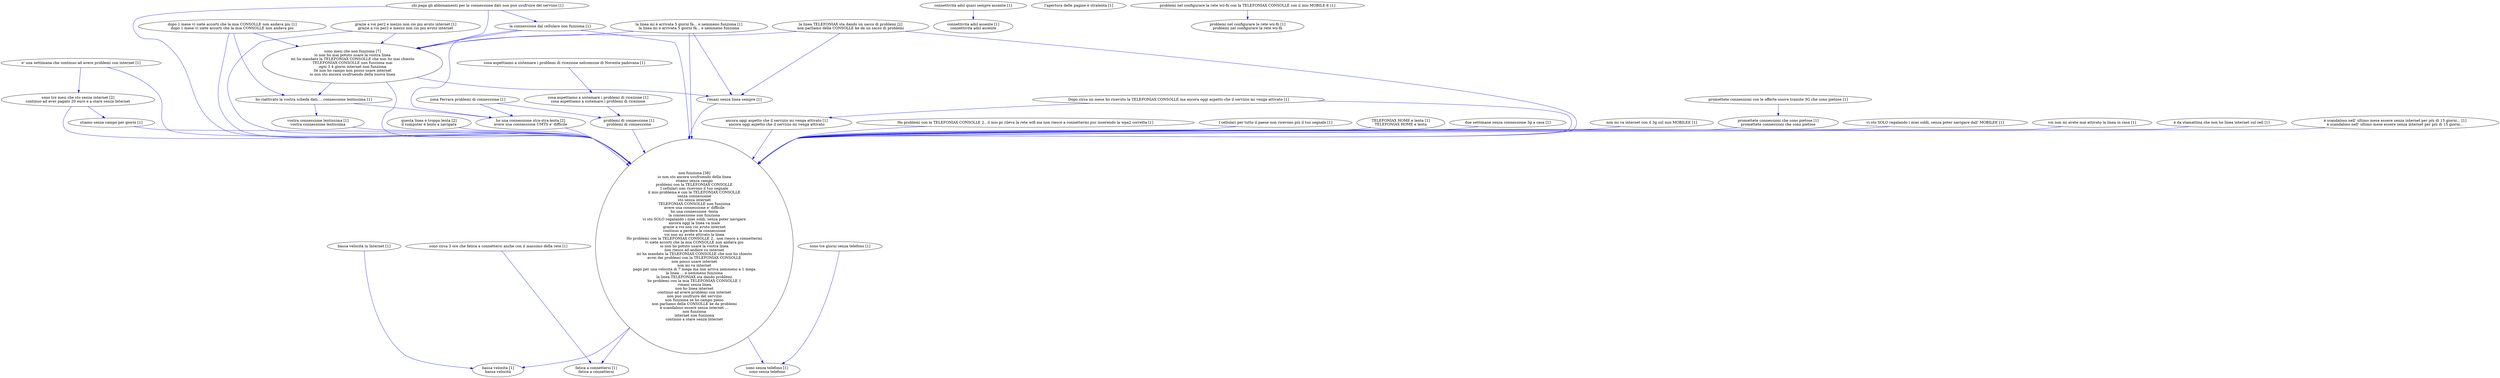 digraph collapsedGraph {
"la linea TELEFONIAX sta dando un sacco di problemi [2]\nnon parliamo della CONSOLLE ke da un sacco di problemi""sono tre mesi che sto senza internet [2]\ncontinuo ad aver pagato 20 euro e a stare senza Internet""questa linea è troppo lenta [2]\nil computer è lento a navigare""sono mesi che non funziona [7]\nio non ho mai potuto usare la vostra linea\nmi ha mandato la TELEFONIAX CONSOLLE che non ho mai chiesto\nTELEFONIAX CONSOLLE non funziona mai\nogni 3 4 giorni internet non funziona\nSe non ho campo non posso usare internet\nio non sto ancora usufruendo della nuova linea""ho una connessione stra-stra-lenta [2]\navere una connessione UMTS e' difficile""non funziona [38]\nio non sto ancora usufruendo della linea\nstiamo senza campo\nproblemi con la TELEFONIAX CONSOLLE\nI cellulari non ricevono il tuo segnale\nil mio problema è con la TELEFONIAX CONSOLLE\nsenza connessione\nsto senza internet\nTELEFONIAX CONSOLLE non funziona\navere una connessione e' difficile\nho una connessione -lenta\nla connessione non funziona\nvi sto SOLO regalando i miei soldi, senza poter navigare\nancora oggi la linea va male\ngrazie a voi non cio avuto internet\ncontinuo a perdere la connessione\nvoi non mi avete attivato la linea\nHo problemi con la TELEFONIAX CONSOLLE 2.. non riesco a connettermi\nvi siete accorti che la mia CONSOLLE non andava piu\nio non ho potuto usare la vostra linea\nnon riesco ad andare su internet\nmi ha mandato la TELEFONIAX CONSOLLE che non ho chiesto\navrei dei problemi con la TELEFONIAX CONSOLLE\nnon posso usare internet\nnon mi va internet\npago per una velocità di 7 mega ma non arriva nemmeno a 1 mega\nla linea ... e nemmeno funziona\nla linea TELEFONIAX sta dando problemi\nho problemi con la mia TELEFONIAX CONSOLLE 1\nrimani senza linea\nnon ho linea internet\ncontinuo ad avere problemi con internet\nnon può usufruire del servizio\nnon funziona se ho campo pieno\nnon parliamo della CONSOLLE ke da problemi\nè scandaloso essere senza internet ...\nnon funziona\ninternet non funziona\ncontinuo a stare senza Internet""ancora oggi aspetto che il servizio mi venga attivato [1]\nancora oggi aspetto che il servizio mi venga attivato""Dopo circa un mese ho ricevuto la TELEFONIAX CONSOLLE ma ancora oggi aspetto che il servizio mi venga attivato [1]""Ho problemi con la TELEFONIAX CONSOLLE 2.. il mio pc rileva la rete wifi ma non riesco a connettermi pur inserendo la wpa2 corretta [1]""I cellulari per tutto il paese non ricevono più il tuo segnale [1]""TELEFONIAX HOME e lenta [1]\nTELEFONIAX HOME e lenta""bassa velocità [1]\nbassa velocità""bassa velocità in Internet [1]""chi paga gli abbonamenti per la connessione dati non può usufruire del servizio [1]""connettività adsl assente [1]\nconnettività adsl assente""connettività adsl quasi sempre assente [1]""cosa aspettiamo a sistemare i problemi di ricezione [1]\ncosa aspettiamo a sistemare i problemi di ricezione""cosa aspettiamo a sistemare i problemi di ricezione nelcomune di Noventa padovana [1]""dopo 1 mese vi siete accorti che la mia CONSOLLE non andava piu [1]\ndopo 1 mese vi siete accorti che la mia CONSOLLE non andava piu""due settimane senza connessione 3g a casa [1]""e' una settimana che continuo ad avere problemi con internet [1]""grazie a voi per2 e mezzo non cio piu avuto internet [1]\ngrazie a voi per2 e mezzo non cio piu avuto internet""vostra connessione lentissima [1]\nvostra connessione lentissima""ho riattivato la vostra scheda dati.... connessione lentissima [1]""l'apertura delle pagine è stralenta [1]""la linea mi è arrivata 5 giorni fà... e nemmeno funziona [1]\nla linea mi è arrivata 5 giorni fà... e nemmeno funziona""la connessione dal cellulare non funziona [1]""non mi va internet con il 3g sul mio MOBILEE [1]""problemi nel configurare la rete wii-fii [1]\nproblemi nel configurare la rete wii-fii""problemi nel configurare la rete wii-fii con la TELEFONIAX CONSOLLE con il mio MOBILE-E [1]""promettete connessioni che sono pietose [1]\npromettete connessioni che sono pietose""promettete connessioni con le offerte nuove tramite 3G che sono pietose [1]""rimani senza linea sempre [1]""fatica a connettersi [1]\nfatica a connettersi""sono circa 3 ore che fatica a connettersi anche con il massimo della rete [1]""sono senza telefono [1]\nsono senza telefono""sono tre giorni senza telefono [1]""stiamo senza campo per giorni [1]""vi sto SOLO regalando i miei soldi, senza poter navigare dall' MOBILEE [1]""voi non mi avete mai attivato la linea in casa [1]""problemi di connessione [1]\nproblemi di connessione""zona Ferrara problemi di connessione [1]""è da stamattina che non ho linea internet sul cell [1]""è scandaloso nell' ultimo mese essere senza internet per più di 15 giorni... [1]\nè scandaloso nell' ultimo mese essere senza internet per più di 15 giorni...""Dopo circa un mese ho ricevuto la TELEFONIAX CONSOLLE ma ancora oggi aspetto che il servizio mi venga attivato [1]" -> "ancora oggi aspetto che il servizio mi venga attivato [1]\nancora oggi aspetto che il servizio mi venga attivato" [color=blue]
"Ho problemi con la TELEFONIAX CONSOLLE 2.. il mio pc rileva la rete wifi ma non riesco a connettermi pur inserendo la wpa2 corretta [1]" -> "non funziona [38]\nio non sto ancora usufruendo della linea\nstiamo senza campo\nproblemi con la TELEFONIAX CONSOLLE\nI cellulari non ricevono il tuo segnale\nil mio problema è con la TELEFONIAX CONSOLLE\nsenza connessione\nsto senza internet\nTELEFONIAX CONSOLLE non funziona\navere una connessione e' difficile\nho una connessione -lenta\nla connessione non funziona\nvi sto SOLO regalando i miei soldi, senza poter navigare\nancora oggi la linea va male\ngrazie a voi non cio avuto internet\ncontinuo a perdere la connessione\nvoi non mi avete attivato la linea\nHo problemi con la TELEFONIAX CONSOLLE 2.. non riesco a connettermi\nvi siete accorti che la mia CONSOLLE non andava piu\nio non ho potuto usare la vostra linea\nnon riesco ad andare su internet\nmi ha mandato la TELEFONIAX CONSOLLE che non ho chiesto\navrei dei problemi con la TELEFONIAX CONSOLLE\nnon posso usare internet\nnon mi va internet\npago per una velocità di 7 mega ma non arriva nemmeno a 1 mega\nla linea ... e nemmeno funziona\nla linea TELEFONIAX sta dando problemi\nho problemi con la mia TELEFONIAX CONSOLLE 1\nrimani senza linea\nnon ho linea internet\ncontinuo ad avere problemi con internet\nnon può usufruire del servizio\nnon funziona se ho campo pieno\nnon parliamo della CONSOLLE ke da problemi\nè scandaloso essere senza internet ...\nnon funziona\ninternet non funziona\ncontinuo a stare senza Internet" [color=blue]
"sono mesi che non funziona [7]\nio non ho mai potuto usare la vostra linea\nmi ha mandato la TELEFONIAX CONSOLLE che non ho mai chiesto\nTELEFONIAX CONSOLLE non funziona mai\nogni 3 4 giorni internet non funziona\nSe non ho campo non posso usare internet\nio non sto ancora usufruendo della nuova linea" -> "non funziona [38]\nio non sto ancora usufruendo della linea\nstiamo senza campo\nproblemi con la TELEFONIAX CONSOLLE\nI cellulari non ricevono il tuo segnale\nil mio problema è con la TELEFONIAX CONSOLLE\nsenza connessione\nsto senza internet\nTELEFONIAX CONSOLLE non funziona\navere una connessione e' difficile\nho una connessione -lenta\nla connessione non funziona\nvi sto SOLO regalando i miei soldi, senza poter navigare\nancora oggi la linea va male\ngrazie a voi non cio avuto internet\ncontinuo a perdere la connessione\nvoi non mi avete attivato la linea\nHo problemi con la TELEFONIAX CONSOLLE 2.. non riesco a connettermi\nvi siete accorti che la mia CONSOLLE non andava piu\nio non ho potuto usare la vostra linea\nnon riesco ad andare su internet\nmi ha mandato la TELEFONIAX CONSOLLE che non ho chiesto\navrei dei problemi con la TELEFONIAX CONSOLLE\nnon posso usare internet\nnon mi va internet\npago per una velocità di 7 mega ma non arriva nemmeno a 1 mega\nla linea ... e nemmeno funziona\nla linea TELEFONIAX sta dando problemi\nho problemi con la mia TELEFONIAX CONSOLLE 1\nrimani senza linea\nnon ho linea internet\ncontinuo ad avere problemi con internet\nnon può usufruire del servizio\nnon funziona se ho campo pieno\nnon parliamo della CONSOLLE ke da problemi\nè scandaloso essere senza internet ...\nnon funziona\ninternet non funziona\ncontinuo a stare senza Internet" [color=blue]
"I cellulari per tutto il paese non ricevono più il tuo segnale [1]" -> "non funziona [38]\nio non sto ancora usufruendo della linea\nstiamo senza campo\nproblemi con la TELEFONIAX CONSOLLE\nI cellulari non ricevono il tuo segnale\nil mio problema è con la TELEFONIAX CONSOLLE\nsenza connessione\nsto senza internet\nTELEFONIAX CONSOLLE non funziona\navere una connessione e' difficile\nho una connessione -lenta\nla connessione non funziona\nvi sto SOLO regalando i miei soldi, senza poter navigare\nancora oggi la linea va male\ngrazie a voi non cio avuto internet\ncontinuo a perdere la connessione\nvoi non mi avete attivato la linea\nHo problemi con la TELEFONIAX CONSOLLE 2.. non riesco a connettermi\nvi siete accorti che la mia CONSOLLE non andava piu\nio non ho potuto usare la vostra linea\nnon riesco ad andare su internet\nmi ha mandato la TELEFONIAX CONSOLLE che non ho chiesto\navrei dei problemi con la TELEFONIAX CONSOLLE\nnon posso usare internet\nnon mi va internet\npago per una velocità di 7 mega ma non arriva nemmeno a 1 mega\nla linea ... e nemmeno funziona\nla linea TELEFONIAX sta dando problemi\nho problemi con la mia TELEFONIAX CONSOLLE 1\nrimani senza linea\nnon ho linea internet\ncontinuo ad avere problemi con internet\nnon può usufruire del servizio\nnon funziona se ho campo pieno\nnon parliamo della CONSOLLE ke da problemi\nè scandaloso essere senza internet ...\nnon funziona\ninternet non funziona\ncontinuo a stare senza Internet" [color=blue]
"TELEFONIAX HOME e lenta [1]\nTELEFONIAX HOME e lenta" -> "non funziona [38]\nio non sto ancora usufruendo della linea\nstiamo senza campo\nproblemi con la TELEFONIAX CONSOLLE\nI cellulari non ricevono il tuo segnale\nil mio problema è con la TELEFONIAX CONSOLLE\nsenza connessione\nsto senza internet\nTELEFONIAX CONSOLLE non funziona\navere una connessione e' difficile\nho una connessione -lenta\nla connessione non funziona\nvi sto SOLO regalando i miei soldi, senza poter navigare\nancora oggi la linea va male\ngrazie a voi non cio avuto internet\ncontinuo a perdere la connessione\nvoi non mi avete attivato la linea\nHo problemi con la TELEFONIAX CONSOLLE 2.. non riesco a connettermi\nvi siete accorti che la mia CONSOLLE non andava piu\nio non ho potuto usare la vostra linea\nnon riesco ad andare su internet\nmi ha mandato la TELEFONIAX CONSOLLE che non ho chiesto\navrei dei problemi con la TELEFONIAX CONSOLLE\nnon posso usare internet\nnon mi va internet\npago per una velocità di 7 mega ma non arriva nemmeno a 1 mega\nla linea ... e nemmeno funziona\nla linea TELEFONIAX sta dando problemi\nho problemi con la mia TELEFONIAX CONSOLLE 1\nrimani senza linea\nnon ho linea internet\ncontinuo ad avere problemi con internet\nnon può usufruire del servizio\nnon funziona se ho campo pieno\nnon parliamo della CONSOLLE ke da problemi\nè scandaloso essere senza internet ...\nnon funziona\ninternet non funziona\ncontinuo a stare senza Internet" [color=blue]
"Dopo circa un mese ho ricevuto la TELEFONIAX CONSOLLE ma ancora oggi aspetto che il servizio mi venga attivato [1]" -> "non funziona [38]\nio non sto ancora usufruendo della linea\nstiamo senza campo\nproblemi con la TELEFONIAX CONSOLLE\nI cellulari non ricevono il tuo segnale\nil mio problema è con la TELEFONIAX CONSOLLE\nsenza connessione\nsto senza internet\nTELEFONIAX CONSOLLE non funziona\navere una connessione e' difficile\nho una connessione -lenta\nla connessione non funziona\nvi sto SOLO regalando i miei soldi, senza poter navigare\nancora oggi la linea va male\ngrazie a voi non cio avuto internet\ncontinuo a perdere la connessione\nvoi non mi avete attivato la linea\nHo problemi con la TELEFONIAX CONSOLLE 2.. non riesco a connettermi\nvi siete accorti che la mia CONSOLLE non andava piu\nio non ho potuto usare la vostra linea\nnon riesco ad andare su internet\nmi ha mandato la TELEFONIAX CONSOLLE che non ho chiesto\navrei dei problemi con la TELEFONIAX CONSOLLE\nnon posso usare internet\nnon mi va internet\npago per una velocità di 7 mega ma non arriva nemmeno a 1 mega\nla linea ... e nemmeno funziona\nla linea TELEFONIAX sta dando problemi\nho problemi con la mia TELEFONIAX CONSOLLE 1\nrimani senza linea\nnon ho linea internet\ncontinuo ad avere problemi con internet\nnon può usufruire del servizio\nnon funziona se ho campo pieno\nnon parliamo della CONSOLLE ke da problemi\nè scandaloso essere senza internet ...\nnon funziona\ninternet non funziona\ncontinuo a stare senza Internet" [color=blue]
"ho una connessione stra-stra-lenta [2]\navere una connessione UMTS e' difficile" -> "non funziona [38]\nio non sto ancora usufruendo della linea\nstiamo senza campo\nproblemi con la TELEFONIAX CONSOLLE\nI cellulari non ricevono il tuo segnale\nil mio problema è con la TELEFONIAX CONSOLLE\nsenza connessione\nsto senza internet\nTELEFONIAX CONSOLLE non funziona\navere una connessione e' difficile\nho una connessione -lenta\nla connessione non funziona\nvi sto SOLO regalando i miei soldi, senza poter navigare\nancora oggi la linea va male\ngrazie a voi non cio avuto internet\ncontinuo a perdere la connessione\nvoi non mi avete attivato la linea\nHo problemi con la TELEFONIAX CONSOLLE 2.. non riesco a connettermi\nvi siete accorti che la mia CONSOLLE non andava piu\nio non ho potuto usare la vostra linea\nnon riesco ad andare su internet\nmi ha mandato la TELEFONIAX CONSOLLE che non ho chiesto\navrei dei problemi con la TELEFONIAX CONSOLLE\nnon posso usare internet\nnon mi va internet\npago per una velocità di 7 mega ma non arriva nemmeno a 1 mega\nla linea ... e nemmeno funziona\nla linea TELEFONIAX sta dando problemi\nho problemi con la mia TELEFONIAX CONSOLLE 1\nrimani senza linea\nnon ho linea internet\ncontinuo ad avere problemi con internet\nnon può usufruire del servizio\nnon funziona se ho campo pieno\nnon parliamo della CONSOLLE ke da problemi\nè scandaloso essere senza internet ...\nnon funziona\ninternet non funziona\ncontinuo a stare senza Internet" [color=blue]
"bassa velocità in Internet [1]" -> "bassa velocità [1]\nbassa velocità" [color=blue]
"chi paga gli abbonamenti per la connessione dati non può usufruire del servizio [1]" -> "non funziona [38]\nio non sto ancora usufruendo della linea\nstiamo senza campo\nproblemi con la TELEFONIAX CONSOLLE\nI cellulari non ricevono il tuo segnale\nil mio problema è con la TELEFONIAX CONSOLLE\nsenza connessione\nsto senza internet\nTELEFONIAX CONSOLLE non funziona\navere una connessione e' difficile\nho una connessione -lenta\nla connessione non funziona\nvi sto SOLO regalando i miei soldi, senza poter navigare\nancora oggi la linea va male\ngrazie a voi non cio avuto internet\ncontinuo a perdere la connessione\nvoi non mi avete attivato la linea\nHo problemi con la TELEFONIAX CONSOLLE 2.. non riesco a connettermi\nvi siete accorti che la mia CONSOLLE non andava piu\nio non ho potuto usare la vostra linea\nnon riesco ad andare su internet\nmi ha mandato la TELEFONIAX CONSOLLE che non ho chiesto\navrei dei problemi con la TELEFONIAX CONSOLLE\nnon posso usare internet\nnon mi va internet\npago per una velocità di 7 mega ma non arriva nemmeno a 1 mega\nla linea ... e nemmeno funziona\nla linea TELEFONIAX sta dando problemi\nho problemi con la mia TELEFONIAX CONSOLLE 1\nrimani senza linea\nnon ho linea internet\ncontinuo ad avere problemi con internet\nnon può usufruire del servizio\nnon funziona se ho campo pieno\nnon parliamo della CONSOLLE ke da problemi\nè scandaloso essere senza internet ...\nnon funziona\ninternet non funziona\ncontinuo a stare senza Internet" [color=blue]
"connettività adsl quasi sempre assente [1]" -> "connettività adsl assente [1]\nconnettività adsl assente" [color=blue]
"sono tre mesi che sto senza internet [2]\ncontinuo ad aver pagato 20 euro e a stare senza Internet" -> "non funziona [38]\nio non sto ancora usufruendo della linea\nstiamo senza campo\nproblemi con la TELEFONIAX CONSOLLE\nI cellulari non ricevono il tuo segnale\nil mio problema è con la TELEFONIAX CONSOLLE\nsenza connessione\nsto senza internet\nTELEFONIAX CONSOLLE non funziona\navere una connessione e' difficile\nho una connessione -lenta\nla connessione non funziona\nvi sto SOLO regalando i miei soldi, senza poter navigare\nancora oggi la linea va male\ngrazie a voi non cio avuto internet\ncontinuo a perdere la connessione\nvoi non mi avete attivato la linea\nHo problemi con la TELEFONIAX CONSOLLE 2.. non riesco a connettermi\nvi siete accorti che la mia CONSOLLE non andava piu\nio non ho potuto usare la vostra linea\nnon riesco ad andare su internet\nmi ha mandato la TELEFONIAX CONSOLLE che non ho chiesto\navrei dei problemi con la TELEFONIAX CONSOLLE\nnon posso usare internet\nnon mi va internet\npago per una velocità di 7 mega ma non arriva nemmeno a 1 mega\nla linea ... e nemmeno funziona\nla linea TELEFONIAX sta dando problemi\nho problemi con la mia TELEFONIAX CONSOLLE 1\nrimani senza linea\nnon ho linea internet\ncontinuo ad avere problemi con internet\nnon può usufruire del servizio\nnon funziona se ho campo pieno\nnon parliamo della CONSOLLE ke da problemi\nè scandaloso essere senza internet ...\nnon funziona\ninternet non funziona\ncontinuo a stare senza Internet" [color=blue]
"cosa aspettiamo a sistemare i problemi di ricezione nelcomune di Noventa padovana [1]" -> "cosa aspettiamo a sistemare i problemi di ricezione [1]\ncosa aspettiamo a sistemare i problemi di ricezione" [color=blue]
"dopo 1 mese vi siete accorti che la mia CONSOLLE non andava piu [1]\ndopo 1 mese vi siete accorti che la mia CONSOLLE non andava piu" -> "non funziona [38]\nio non sto ancora usufruendo della linea\nstiamo senza campo\nproblemi con la TELEFONIAX CONSOLLE\nI cellulari non ricevono il tuo segnale\nil mio problema è con la TELEFONIAX CONSOLLE\nsenza connessione\nsto senza internet\nTELEFONIAX CONSOLLE non funziona\navere una connessione e' difficile\nho una connessione -lenta\nla connessione non funziona\nvi sto SOLO regalando i miei soldi, senza poter navigare\nancora oggi la linea va male\ngrazie a voi non cio avuto internet\ncontinuo a perdere la connessione\nvoi non mi avete attivato la linea\nHo problemi con la TELEFONIAX CONSOLLE 2.. non riesco a connettermi\nvi siete accorti che la mia CONSOLLE non andava piu\nio non ho potuto usare la vostra linea\nnon riesco ad andare su internet\nmi ha mandato la TELEFONIAX CONSOLLE che non ho chiesto\navrei dei problemi con la TELEFONIAX CONSOLLE\nnon posso usare internet\nnon mi va internet\npago per una velocità di 7 mega ma non arriva nemmeno a 1 mega\nla linea ... e nemmeno funziona\nla linea TELEFONIAX sta dando problemi\nho problemi con la mia TELEFONIAX CONSOLLE 1\nrimani senza linea\nnon ho linea internet\ncontinuo ad avere problemi con internet\nnon può usufruire del servizio\nnon funziona se ho campo pieno\nnon parliamo della CONSOLLE ke da problemi\nè scandaloso essere senza internet ...\nnon funziona\ninternet non funziona\ncontinuo a stare senza Internet" [color=blue]
"dopo 1 mese vi siete accorti che la mia CONSOLLE non andava piu [1]\ndopo 1 mese vi siete accorti che la mia CONSOLLE non andava piu" -> "sono mesi che non funziona [7]\nio non ho mai potuto usare la vostra linea\nmi ha mandato la TELEFONIAX CONSOLLE che non ho mai chiesto\nTELEFONIAX CONSOLLE non funziona mai\nogni 3 4 giorni internet non funziona\nSe non ho campo non posso usare internet\nio non sto ancora usufruendo della nuova linea" [color=blue]
"due settimane senza connessione 3g a casa [1]" -> "non funziona [38]\nio non sto ancora usufruendo della linea\nstiamo senza campo\nproblemi con la TELEFONIAX CONSOLLE\nI cellulari non ricevono il tuo segnale\nil mio problema è con la TELEFONIAX CONSOLLE\nsenza connessione\nsto senza internet\nTELEFONIAX CONSOLLE non funziona\navere una connessione e' difficile\nho una connessione -lenta\nla connessione non funziona\nvi sto SOLO regalando i miei soldi, senza poter navigare\nancora oggi la linea va male\ngrazie a voi non cio avuto internet\ncontinuo a perdere la connessione\nvoi non mi avete attivato la linea\nHo problemi con la TELEFONIAX CONSOLLE 2.. non riesco a connettermi\nvi siete accorti che la mia CONSOLLE non andava piu\nio non ho potuto usare la vostra linea\nnon riesco ad andare su internet\nmi ha mandato la TELEFONIAX CONSOLLE che non ho chiesto\navrei dei problemi con la TELEFONIAX CONSOLLE\nnon posso usare internet\nnon mi va internet\npago per una velocità di 7 mega ma non arriva nemmeno a 1 mega\nla linea ... e nemmeno funziona\nla linea TELEFONIAX sta dando problemi\nho problemi con la mia TELEFONIAX CONSOLLE 1\nrimani senza linea\nnon ho linea internet\ncontinuo ad avere problemi con internet\nnon può usufruire del servizio\nnon funziona se ho campo pieno\nnon parliamo della CONSOLLE ke da problemi\nè scandaloso essere senza internet ...\nnon funziona\ninternet non funziona\ncontinuo a stare senza Internet" [color=blue]
"e' una settimana che continuo ad avere problemi con internet [1]" -> "non funziona [38]\nio non sto ancora usufruendo della linea\nstiamo senza campo\nproblemi con la TELEFONIAX CONSOLLE\nI cellulari non ricevono il tuo segnale\nil mio problema è con la TELEFONIAX CONSOLLE\nsenza connessione\nsto senza internet\nTELEFONIAX CONSOLLE non funziona\navere una connessione e' difficile\nho una connessione -lenta\nla connessione non funziona\nvi sto SOLO regalando i miei soldi, senza poter navigare\nancora oggi la linea va male\ngrazie a voi non cio avuto internet\ncontinuo a perdere la connessione\nvoi non mi avete attivato la linea\nHo problemi con la TELEFONIAX CONSOLLE 2.. non riesco a connettermi\nvi siete accorti che la mia CONSOLLE non andava piu\nio non ho potuto usare la vostra linea\nnon riesco ad andare su internet\nmi ha mandato la TELEFONIAX CONSOLLE che non ho chiesto\navrei dei problemi con la TELEFONIAX CONSOLLE\nnon posso usare internet\nnon mi va internet\npago per una velocità di 7 mega ma non arriva nemmeno a 1 mega\nla linea ... e nemmeno funziona\nla linea TELEFONIAX sta dando problemi\nho problemi con la mia TELEFONIAX CONSOLLE 1\nrimani senza linea\nnon ho linea internet\ncontinuo ad avere problemi con internet\nnon può usufruire del servizio\nnon funziona se ho campo pieno\nnon parliamo della CONSOLLE ke da problemi\nè scandaloso essere senza internet ...\nnon funziona\ninternet non funziona\ncontinuo a stare senza Internet" [color=blue]
"e' una settimana che continuo ad avere problemi con internet [1]" -> "sono tre mesi che sto senza internet [2]\ncontinuo ad aver pagato 20 euro e a stare senza Internet" [color=blue]
"grazie a voi per2 e mezzo non cio piu avuto internet [1]\ngrazie a voi per2 e mezzo non cio piu avuto internet" -> "non funziona [38]\nio non sto ancora usufruendo della linea\nstiamo senza campo\nproblemi con la TELEFONIAX CONSOLLE\nI cellulari non ricevono il tuo segnale\nil mio problema è con la TELEFONIAX CONSOLLE\nsenza connessione\nsto senza internet\nTELEFONIAX CONSOLLE non funziona\navere una connessione e' difficile\nho una connessione -lenta\nla connessione non funziona\nvi sto SOLO regalando i miei soldi, senza poter navigare\nancora oggi la linea va male\ngrazie a voi non cio avuto internet\ncontinuo a perdere la connessione\nvoi non mi avete attivato la linea\nHo problemi con la TELEFONIAX CONSOLLE 2.. non riesco a connettermi\nvi siete accorti che la mia CONSOLLE non andava piu\nio non ho potuto usare la vostra linea\nnon riesco ad andare su internet\nmi ha mandato la TELEFONIAX CONSOLLE che non ho chiesto\navrei dei problemi con la TELEFONIAX CONSOLLE\nnon posso usare internet\nnon mi va internet\npago per una velocità di 7 mega ma non arriva nemmeno a 1 mega\nla linea ... e nemmeno funziona\nla linea TELEFONIAX sta dando problemi\nho problemi con la mia TELEFONIAX CONSOLLE 1\nrimani senza linea\nnon ho linea internet\ncontinuo ad avere problemi con internet\nnon può usufruire del servizio\nnon funziona se ho campo pieno\nnon parliamo della CONSOLLE ke da problemi\nè scandaloso essere senza internet ...\nnon funziona\ninternet non funziona\ncontinuo a stare senza Internet" [color=blue]
"ho riattivato la vostra scheda dati.... connessione lentissima [1]" -> "vostra connessione lentissima [1]\nvostra connessione lentissima" [color=blue]
"vostra connessione lentissima [1]\nvostra connessione lentissima" -> "non funziona [38]\nio non sto ancora usufruendo della linea\nstiamo senza campo\nproblemi con la TELEFONIAX CONSOLLE\nI cellulari non ricevono il tuo segnale\nil mio problema è con la TELEFONIAX CONSOLLE\nsenza connessione\nsto senza internet\nTELEFONIAX CONSOLLE non funziona\navere una connessione e' difficile\nho una connessione -lenta\nla connessione non funziona\nvi sto SOLO regalando i miei soldi, senza poter navigare\nancora oggi la linea va male\ngrazie a voi non cio avuto internet\ncontinuo a perdere la connessione\nvoi non mi avete attivato la linea\nHo problemi con la TELEFONIAX CONSOLLE 2.. non riesco a connettermi\nvi siete accorti che la mia CONSOLLE non andava piu\nio non ho potuto usare la vostra linea\nnon riesco ad andare su internet\nmi ha mandato la TELEFONIAX CONSOLLE che non ho chiesto\navrei dei problemi con la TELEFONIAX CONSOLLE\nnon posso usare internet\nnon mi va internet\npago per una velocità di 7 mega ma non arriva nemmeno a 1 mega\nla linea ... e nemmeno funziona\nla linea TELEFONIAX sta dando problemi\nho problemi con la mia TELEFONIAX CONSOLLE 1\nrimani senza linea\nnon ho linea internet\ncontinuo ad avere problemi con internet\nnon può usufruire del servizio\nnon funziona se ho campo pieno\nnon parliamo della CONSOLLE ke da problemi\nè scandaloso essere senza internet ...\nnon funziona\ninternet non funziona\ncontinuo a stare senza Internet" [color=blue]
"ho riattivato la vostra scheda dati.... connessione lentissima [1]" -> "ho una connessione stra-stra-lenta [2]\navere una connessione UMTS e' difficile" [color=blue]
"sono mesi che non funziona [7]\nio non ho mai potuto usare la vostra linea\nmi ha mandato la TELEFONIAX CONSOLLE che non ho mai chiesto\nTELEFONIAX CONSOLLE non funziona mai\nogni 3 4 giorni internet non funziona\nSe non ho campo non posso usare internet\nio non sto ancora usufruendo della nuova linea" -> "ho riattivato la vostra scheda dati.... connessione lentissima [1]" [color=blue]
"dopo 1 mese vi siete accorti che la mia CONSOLLE non andava piu [1]\ndopo 1 mese vi siete accorti che la mia CONSOLLE non andava piu" -> "ho riattivato la vostra scheda dati.... connessione lentissima [1]" [color=blue]
"chi paga gli abbonamenti per la connessione dati non può usufruire del servizio [1]" -> "sono mesi che non funziona [7]\nio non ho mai potuto usare la vostra linea\nmi ha mandato la TELEFONIAX CONSOLLE che non ho mai chiesto\nTELEFONIAX CONSOLLE non funziona mai\nogni 3 4 giorni internet non funziona\nSe non ho campo non posso usare internet\nio non sto ancora usufruendo della nuova linea" [color=blue]
"la linea mi è arrivata 5 giorni fà... e nemmeno funziona [1]\nla linea mi è arrivata 5 giorni fà... e nemmeno funziona" -> "non funziona [38]\nio non sto ancora usufruendo della linea\nstiamo senza campo\nproblemi con la TELEFONIAX CONSOLLE\nI cellulari non ricevono il tuo segnale\nil mio problema è con la TELEFONIAX CONSOLLE\nsenza connessione\nsto senza internet\nTELEFONIAX CONSOLLE non funziona\navere una connessione e' difficile\nho una connessione -lenta\nla connessione non funziona\nvi sto SOLO regalando i miei soldi, senza poter navigare\nancora oggi la linea va male\ngrazie a voi non cio avuto internet\ncontinuo a perdere la connessione\nvoi non mi avete attivato la linea\nHo problemi con la TELEFONIAX CONSOLLE 2.. non riesco a connettermi\nvi siete accorti che la mia CONSOLLE non andava piu\nio non ho potuto usare la vostra linea\nnon riesco ad andare su internet\nmi ha mandato la TELEFONIAX CONSOLLE che non ho chiesto\navrei dei problemi con la TELEFONIAX CONSOLLE\nnon posso usare internet\nnon mi va internet\npago per una velocità di 7 mega ma non arriva nemmeno a 1 mega\nla linea ... e nemmeno funziona\nla linea TELEFONIAX sta dando problemi\nho problemi con la mia TELEFONIAX CONSOLLE 1\nrimani senza linea\nnon ho linea internet\ncontinuo ad avere problemi con internet\nnon può usufruire del servizio\nnon funziona se ho campo pieno\nnon parliamo della CONSOLLE ke da problemi\nè scandaloso essere senza internet ...\nnon funziona\ninternet non funziona\ncontinuo a stare senza Internet" [color=blue]
"la connessione dal cellulare non funziona [1]" -> "non funziona [38]\nio non sto ancora usufruendo della linea\nstiamo senza campo\nproblemi con la TELEFONIAX CONSOLLE\nI cellulari non ricevono il tuo segnale\nil mio problema è con la TELEFONIAX CONSOLLE\nsenza connessione\nsto senza internet\nTELEFONIAX CONSOLLE non funziona\navere una connessione e' difficile\nho una connessione -lenta\nla connessione non funziona\nvi sto SOLO regalando i miei soldi, senza poter navigare\nancora oggi la linea va male\ngrazie a voi non cio avuto internet\ncontinuo a perdere la connessione\nvoi non mi avete attivato la linea\nHo problemi con la TELEFONIAX CONSOLLE 2.. non riesco a connettermi\nvi siete accorti che la mia CONSOLLE non andava piu\nio non ho potuto usare la vostra linea\nnon riesco ad andare su internet\nmi ha mandato la TELEFONIAX CONSOLLE che non ho chiesto\navrei dei problemi con la TELEFONIAX CONSOLLE\nnon posso usare internet\nnon mi va internet\npago per una velocità di 7 mega ma non arriva nemmeno a 1 mega\nla linea ... e nemmeno funziona\nla linea TELEFONIAX sta dando problemi\nho problemi con la mia TELEFONIAX CONSOLLE 1\nrimani senza linea\nnon ho linea internet\ncontinuo ad avere problemi con internet\nnon può usufruire del servizio\nnon funziona se ho campo pieno\nnon parliamo della CONSOLLE ke da problemi\nè scandaloso essere senza internet ...\nnon funziona\ninternet non funziona\ncontinuo a stare senza Internet" [color=blue]
"la connessione dal cellulare non funziona [1]" -> "ho una connessione stra-stra-lenta [2]\navere una connessione UMTS e' difficile" [color=blue]
"la connessione dal cellulare non funziona [1]" -> "sono mesi che non funziona [7]\nio non ho mai potuto usare la vostra linea\nmi ha mandato la TELEFONIAX CONSOLLE che non ho mai chiesto\nTELEFONIAX CONSOLLE non funziona mai\nogni 3 4 giorni internet non funziona\nSe non ho campo non posso usare internet\nio non sto ancora usufruendo della nuova linea" [color=blue]
"chi paga gli abbonamenti per la connessione dati non può usufruire del servizio [1]" -> "la connessione dal cellulare non funziona [1]" [color=blue]
"la linea TELEFONIAX sta dando un sacco di problemi [2]\nnon parliamo della CONSOLLE ke da un sacco di problemi" -> "non funziona [38]\nio non sto ancora usufruendo della linea\nstiamo senza campo\nproblemi con la TELEFONIAX CONSOLLE\nI cellulari non ricevono il tuo segnale\nil mio problema è con la TELEFONIAX CONSOLLE\nsenza connessione\nsto senza internet\nTELEFONIAX CONSOLLE non funziona\navere una connessione e' difficile\nho una connessione -lenta\nla connessione non funziona\nvi sto SOLO regalando i miei soldi, senza poter navigare\nancora oggi la linea va male\ngrazie a voi non cio avuto internet\ncontinuo a perdere la connessione\nvoi non mi avete attivato la linea\nHo problemi con la TELEFONIAX CONSOLLE 2.. non riesco a connettermi\nvi siete accorti che la mia CONSOLLE non andava piu\nio non ho potuto usare la vostra linea\nnon riesco ad andare su internet\nmi ha mandato la TELEFONIAX CONSOLLE che non ho chiesto\navrei dei problemi con la TELEFONIAX CONSOLLE\nnon posso usare internet\nnon mi va internet\npago per una velocità di 7 mega ma non arriva nemmeno a 1 mega\nla linea ... e nemmeno funziona\nla linea TELEFONIAX sta dando problemi\nho problemi con la mia TELEFONIAX CONSOLLE 1\nrimani senza linea\nnon ho linea internet\ncontinuo ad avere problemi con internet\nnon può usufruire del servizio\nnon funziona se ho campo pieno\nnon parliamo della CONSOLLE ke da problemi\nè scandaloso essere senza internet ...\nnon funziona\ninternet non funziona\ncontinuo a stare senza Internet" [color=blue]
"non mi va internet con il 3g sul mio MOBILEE [1]" -> "non funziona [38]\nio non sto ancora usufruendo della linea\nstiamo senza campo\nproblemi con la TELEFONIAX CONSOLLE\nI cellulari non ricevono il tuo segnale\nil mio problema è con la TELEFONIAX CONSOLLE\nsenza connessione\nsto senza internet\nTELEFONIAX CONSOLLE non funziona\navere una connessione e' difficile\nho una connessione -lenta\nla connessione non funziona\nvi sto SOLO regalando i miei soldi, senza poter navigare\nancora oggi la linea va male\ngrazie a voi non cio avuto internet\ncontinuo a perdere la connessione\nvoi non mi avete attivato la linea\nHo problemi con la TELEFONIAX CONSOLLE 2.. non riesco a connettermi\nvi siete accorti che la mia CONSOLLE non andava piu\nio non ho potuto usare la vostra linea\nnon riesco ad andare su internet\nmi ha mandato la TELEFONIAX CONSOLLE che non ho chiesto\navrei dei problemi con la TELEFONIAX CONSOLLE\nnon posso usare internet\nnon mi va internet\npago per una velocità di 7 mega ma non arriva nemmeno a 1 mega\nla linea ... e nemmeno funziona\nla linea TELEFONIAX sta dando problemi\nho problemi con la mia TELEFONIAX CONSOLLE 1\nrimani senza linea\nnon ho linea internet\ncontinuo ad avere problemi con internet\nnon può usufruire del servizio\nnon funziona se ho campo pieno\nnon parliamo della CONSOLLE ke da problemi\nè scandaloso essere senza internet ...\nnon funziona\ninternet non funziona\ncontinuo a stare senza Internet" [color=blue]
"ancora oggi aspetto che il servizio mi venga attivato [1]\nancora oggi aspetto che il servizio mi venga attivato" -> "non funziona [38]\nio non sto ancora usufruendo della linea\nstiamo senza campo\nproblemi con la TELEFONIAX CONSOLLE\nI cellulari non ricevono il tuo segnale\nil mio problema è con la TELEFONIAX CONSOLLE\nsenza connessione\nsto senza internet\nTELEFONIAX CONSOLLE non funziona\navere una connessione e' difficile\nho una connessione -lenta\nla connessione non funziona\nvi sto SOLO regalando i miei soldi, senza poter navigare\nancora oggi la linea va male\ngrazie a voi non cio avuto internet\ncontinuo a perdere la connessione\nvoi non mi avete attivato la linea\nHo problemi con la TELEFONIAX CONSOLLE 2.. non riesco a connettermi\nvi siete accorti che la mia CONSOLLE non andava piu\nio non ho potuto usare la vostra linea\nnon riesco ad andare su internet\nmi ha mandato la TELEFONIAX CONSOLLE che non ho chiesto\navrei dei problemi con la TELEFONIAX CONSOLLE\nnon posso usare internet\nnon mi va internet\npago per una velocità di 7 mega ma non arriva nemmeno a 1 mega\nla linea ... e nemmeno funziona\nla linea TELEFONIAX sta dando problemi\nho problemi con la mia TELEFONIAX CONSOLLE 1\nrimani senza linea\nnon ho linea internet\ncontinuo ad avere problemi con internet\nnon può usufruire del servizio\nnon funziona se ho campo pieno\nnon parliamo della CONSOLLE ke da problemi\nè scandaloso essere senza internet ...\nnon funziona\ninternet non funziona\ncontinuo a stare senza Internet" [color=blue]
"la linea TELEFONIAX sta dando un sacco di problemi [2]\nnon parliamo della CONSOLLE ke da un sacco di problemi" -> "sono mesi che non funziona [7]\nio non ho mai potuto usare la vostra linea\nmi ha mandato la TELEFONIAX CONSOLLE che non ho mai chiesto\nTELEFONIAX CONSOLLE non funziona mai\nogni 3 4 giorni internet non funziona\nSe non ho campo non posso usare internet\nio non sto ancora usufruendo della nuova linea" [color=blue]
"grazie a voi per2 e mezzo non cio piu avuto internet [1]\ngrazie a voi per2 e mezzo non cio piu avuto internet" -> "sono mesi che non funziona [7]\nio non ho mai potuto usare la vostra linea\nmi ha mandato la TELEFONIAX CONSOLLE che non ho mai chiesto\nTELEFONIAX CONSOLLE non funziona mai\nogni 3 4 giorni internet non funziona\nSe non ho campo non posso usare internet\nio non sto ancora usufruendo della nuova linea" [color=blue]
"la linea mi è arrivata 5 giorni fà... e nemmeno funziona [1]\nla linea mi è arrivata 5 giorni fà... e nemmeno funziona" -> "sono mesi che non funziona [7]\nio non ho mai potuto usare la vostra linea\nmi ha mandato la TELEFONIAX CONSOLLE che non ho mai chiesto\nTELEFONIAX CONSOLLE non funziona mai\nogni 3 4 giorni internet non funziona\nSe non ho campo non posso usare internet\nio non sto ancora usufruendo della nuova linea" [color=blue]
"non funziona [38]\nio non sto ancora usufruendo della linea\nstiamo senza campo\nproblemi con la TELEFONIAX CONSOLLE\nI cellulari non ricevono il tuo segnale\nil mio problema è con la TELEFONIAX CONSOLLE\nsenza connessione\nsto senza internet\nTELEFONIAX CONSOLLE non funziona\navere una connessione e' difficile\nho una connessione -lenta\nla connessione non funziona\nvi sto SOLO regalando i miei soldi, senza poter navigare\nancora oggi la linea va male\ngrazie a voi non cio avuto internet\ncontinuo a perdere la connessione\nvoi non mi avete attivato la linea\nHo problemi con la TELEFONIAX CONSOLLE 2.. non riesco a connettermi\nvi siete accorti che la mia CONSOLLE non andava piu\nio non ho potuto usare la vostra linea\nnon riesco ad andare su internet\nmi ha mandato la TELEFONIAX CONSOLLE che non ho chiesto\navrei dei problemi con la TELEFONIAX CONSOLLE\nnon posso usare internet\nnon mi va internet\npago per una velocità di 7 mega ma non arriva nemmeno a 1 mega\nla linea ... e nemmeno funziona\nla linea TELEFONIAX sta dando problemi\nho problemi con la mia TELEFONIAX CONSOLLE 1\nrimani senza linea\nnon ho linea internet\ncontinuo ad avere problemi con internet\nnon può usufruire del servizio\nnon funziona se ho campo pieno\nnon parliamo della CONSOLLE ke da problemi\nè scandaloso essere senza internet ...\nnon funziona\ninternet non funziona\ncontinuo a stare senza Internet" -> "bassa velocità [1]\nbassa velocità" [color=blue]
"problemi nel configurare la rete wii-fii con la TELEFONIAX CONSOLLE con il mio MOBILE-E [1]" -> "problemi nel configurare la rete wii-fii [1]\nproblemi nel configurare la rete wii-fii" [color=blue]
"promettete connessioni con le offerte nuove tramite 3G che sono pietose [1]" -> "promettete connessioni che sono pietose [1]\npromettete connessioni che sono pietose" [color=blue]
"promettete connessioni che sono pietose [1]\npromettete connessioni che sono pietose" -> "non funziona [38]\nio non sto ancora usufruendo della linea\nstiamo senza campo\nproblemi con la TELEFONIAX CONSOLLE\nI cellulari non ricevono il tuo segnale\nil mio problema è con la TELEFONIAX CONSOLLE\nsenza connessione\nsto senza internet\nTELEFONIAX CONSOLLE non funziona\navere una connessione e' difficile\nho una connessione -lenta\nla connessione non funziona\nvi sto SOLO regalando i miei soldi, senza poter navigare\nancora oggi la linea va male\ngrazie a voi non cio avuto internet\ncontinuo a perdere la connessione\nvoi non mi avete attivato la linea\nHo problemi con la TELEFONIAX CONSOLLE 2.. non riesco a connettermi\nvi siete accorti che la mia CONSOLLE non andava piu\nio non ho potuto usare la vostra linea\nnon riesco ad andare su internet\nmi ha mandato la TELEFONIAX CONSOLLE che non ho chiesto\navrei dei problemi con la TELEFONIAX CONSOLLE\nnon posso usare internet\nnon mi va internet\npago per una velocità di 7 mega ma non arriva nemmeno a 1 mega\nla linea ... e nemmeno funziona\nla linea TELEFONIAX sta dando problemi\nho problemi con la mia TELEFONIAX CONSOLLE 1\nrimani senza linea\nnon ho linea internet\ncontinuo ad avere problemi con internet\nnon può usufruire del servizio\nnon funziona se ho campo pieno\nnon parliamo della CONSOLLE ke da problemi\nè scandaloso essere senza internet ...\nnon funziona\ninternet non funziona\ncontinuo a stare senza Internet" [color=blue]
"rimani senza linea sempre [1]" -> "non funziona [38]\nio non sto ancora usufruendo della linea\nstiamo senza campo\nproblemi con la TELEFONIAX CONSOLLE\nI cellulari non ricevono il tuo segnale\nil mio problema è con la TELEFONIAX CONSOLLE\nsenza connessione\nsto senza internet\nTELEFONIAX CONSOLLE non funziona\navere una connessione e' difficile\nho una connessione -lenta\nla connessione non funziona\nvi sto SOLO regalando i miei soldi, senza poter navigare\nancora oggi la linea va male\ngrazie a voi non cio avuto internet\ncontinuo a perdere la connessione\nvoi non mi avete attivato la linea\nHo problemi con la TELEFONIAX CONSOLLE 2.. non riesco a connettermi\nvi siete accorti che la mia CONSOLLE non andava piu\nio non ho potuto usare la vostra linea\nnon riesco ad andare su internet\nmi ha mandato la TELEFONIAX CONSOLLE che non ho chiesto\navrei dei problemi con la TELEFONIAX CONSOLLE\nnon posso usare internet\nnon mi va internet\npago per una velocità di 7 mega ma non arriva nemmeno a 1 mega\nla linea ... e nemmeno funziona\nla linea TELEFONIAX sta dando problemi\nho problemi con la mia TELEFONIAX CONSOLLE 1\nrimani senza linea\nnon ho linea internet\ncontinuo ad avere problemi con internet\nnon può usufruire del servizio\nnon funziona se ho campo pieno\nnon parliamo della CONSOLLE ke da problemi\nè scandaloso essere senza internet ...\nnon funziona\ninternet non funziona\ncontinuo a stare senza Internet" [color=blue]
"sono mesi che non funziona [7]\nio non ho mai potuto usare la vostra linea\nmi ha mandato la TELEFONIAX CONSOLLE che non ho mai chiesto\nTELEFONIAX CONSOLLE non funziona mai\nogni 3 4 giorni internet non funziona\nSe non ho campo non posso usare internet\nio non sto ancora usufruendo della nuova linea" -> "rimani senza linea sempre [1]" [color=blue]
"la linea mi è arrivata 5 giorni fà... e nemmeno funziona [1]\nla linea mi è arrivata 5 giorni fà... e nemmeno funziona" -> "rimani senza linea sempre [1]" [color=blue]
"la linea TELEFONIAX sta dando un sacco di problemi [2]\nnon parliamo della CONSOLLE ke da un sacco di problemi" -> "rimani senza linea sempre [1]" [color=blue]
"sono circa 3 ore che fatica a connettersi anche con il massimo della rete [1]" -> "fatica a connettersi [1]\nfatica a connettersi" [color=blue]
"non funziona [38]\nio non sto ancora usufruendo della linea\nstiamo senza campo\nproblemi con la TELEFONIAX CONSOLLE\nI cellulari non ricevono il tuo segnale\nil mio problema è con la TELEFONIAX CONSOLLE\nsenza connessione\nsto senza internet\nTELEFONIAX CONSOLLE non funziona\navere una connessione e' difficile\nho una connessione -lenta\nla connessione non funziona\nvi sto SOLO regalando i miei soldi, senza poter navigare\nancora oggi la linea va male\ngrazie a voi non cio avuto internet\ncontinuo a perdere la connessione\nvoi non mi avete attivato la linea\nHo problemi con la TELEFONIAX CONSOLLE 2.. non riesco a connettermi\nvi siete accorti che la mia CONSOLLE non andava piu\nio non ho potuto usare la vostra linea\nnon riesco ad andare su internet\nmi ha mandato la TELEFONIAX CONSOLLE che non ho chiesto\navrei dei problemi con la TELEFONIAX CONSOLLE\nnon posso usare internet\nnon mi va internet\npago per una velocità di 7 mega ma non arriva nemmeno a 1 mega\nla linea ... e nemmeno funziona\nla linea TELEFONIAX sta dando problemi\nho problemi con la mia TELEFONIAX CONSOLLE 1\nrimani senza linea\nnon ho linea internet\ncontinuo ad avere problemi con internet\nnon può usufruire del servizio\nnon funziona se ho campo pieno\nnon parliamo della CONSOLLE ke da problemi\nè scandaloso essere senza internet ...\nnon funziona\ninternet non funziona\ncontinuo a stare senza Internet" -> "fatica a connettersi [1]\nfatica a connettersi" [color=blue]
"sono tre giorni senza telefono [1]" -> "sono senza telefono [1]\nsono senza telefono" [color=blue]
"non funziona [38]\nio non sto ancora usufruendo della linea\nstiamo senza campo\nproblemi con la TELEFONIAX CONSOLLE\nI cellulari non ricevono il tuo segnale\nil mio problema è con la TELEFONIAX CONSOLLE\nsenza connessione\nsto senza internet\nTELEFONIAX CONSOLLE non funziona\navere una connessione e' difficile\nho una connessione -lenta\nla connessione non funziona\nvi sto SOLO regalando i miei soldi, senza poter navigare\nancora oggi la linea va male\ngrazie a voi non cio avuto internet\ncontinuo a perdere la connessione\nvoi non mi avete attivato la linea\nHo problemi con la TELEFONIAX CONSOLLE 2.. non riesco a connettermi\nvi siete accorti che la mia CONSOLLE non andava piu\nio non ho potuto usare la vostra linea\nnon riesco ad andare su internet\nmi ha mandato la TELEFONIAX CONSOLLE che non ho chiesto\navrei dei problemi con la TELEFONIAX CONSOLLE\nnon posso usare internet\nnon mi va internet\npago per una velocità di 7 mega ma non arriva nemmeno a 1 mega\nla linea ... e nemmeno funziona\nla linea TELEFONIAX sta dando problemi\nho problemi con la mia TELEFONIAX CONSOLLE 1\nrimani senza linea\nnon ho linea internet\ncontinuo ad avere problemi con internet\nnon può usufruire del servizio\nnon funziona se ho campo pieno\nnon parliamo della CONSOLLE ke da problemi\nè scandaloso essere senza internet ...\nnon funziona\ninternet non funziona\ncontinuo a stare senza Internet" -> "sono senza telefono [1]\nsono senza telefono" [color=blue]
"stiamo senza campo per giorni [1]" -> "non funziona [38]\nio non sto ancora usufruendo della linea\nstiamo senza campo\nproblemi con la TELEFONIAX CONSOLLE\nI cellulari non ricevono il tuo segnale\nil mio problema è con la TELEFONIAX CONSOLLE\nsenza connessione\nsto senza internet\nTELEFONIAX CONSOLLE non funziona\navere una connessione e' difficile\nho una connessione -lenta\nla connessione non funziona\nvi sto SOLO regalando i miei soldi, senza poter navigare\nancora oggi la linea va male\ngrazie a voi non cio avuto internet\ncontinuo a perdere la connessione\nvoi non mi avete attivato la linea\nHo problemi con la TELEFONIAX CONSOLLE 2.. non riesco a connettermi\nvi siete accorti che la mia CONSOLLE non andava piu\nio non ho potuto usare la vostra linea\nnon riesco ad andare su internet\nmi ha mandato la TELEFONIAX CONSOLLE che non ho chiesto\navrei dei problemi con la TELEFONIAX CONSOLLE\nnon posso usare internet\nnon mi va internet\npago per una velocità di 7 mega ma non arriva nemmeno a 1 mega\nla linea ... e nemmeno funziona\nla linea TELEFONIAX sta dando problemi\nho problemi con la mia TELEFONIAX CONSOLLE 1\nrimani senza linea\nnon ho linea internet\ncontinuo ad avere problemi con internet\nnon può usufruire del servizio\nnon funziona se ho campo pieno\nnon parliamo della CONSOLLE ke da problemi\nè scandaloso essere senza internet ...\nnon funziona\ninternet non funziona\ncontinuo a stare senza Internet" [color=blue]
"sono tre mesi che sto senza internet [2]\ncontinuo ad aver pagato 20 euro e a stare senza Internet" -> "stiamo senza campo per giorni [1]" [color=blue]
"vi sto SOLO regalando i miei soldi, senza poter navigare dall' MOBILEE [1]" -> "non funziona [38]\nio non sto ancora usufruendo della linea\nstiamo senza campo\nproblemi con la TELEFONIAX CONSOLLE\nI cellulari non ricevono il tuo segnale\nil mio problema è con la TELEFONIAX CONSOLLE\nsenza connessione\nsto senza internet\nTELEFONIAX CONSOLLE non funziona\navere una connessione e' difficile\nho una connessione -lenta\nla connessione non funziona\nvi sto SOLO regalando i miei soldi, senza poter navigare\nancora oggi la linea va male\ngrazie a voi non cio avuto internet\ncontinuo a perdere la connessione\nvoi non mi avete attivato la linea\nHo problemi con la TELEFONIAX CONSOLLE 2.. non riesco a connettermi\nvi siete accorti che la mia CONSOLLE non andava piu\nio non ho potuto usare la vostra linea\nnon riesco ad andare su internet\nmi ha mandato la TELEFONIAX CONSOLLE che non ho chiesto\navrei dei problemi con la TELEFONIAX CONSOLLE\nnon posso usare internet\nnon mi va internet\npago per una velocità di 7 mega ma non arriva nemmeno a 1 mega\nla linea ... e nemmeno funziona\nla linea TELEFONIAX sta dando problemi\nho problemi con la mia TELEFONIAX CONSOLLE 1\nrimani senza linea\nnon ho linea internet\ncontinuo ad avere problemi con internet\nnon può usufruire del servizio\nnon funziona se ho campo pieno\nnon parliamo della CONSOLLE ke da problemi\nè scandaloso essere senza internet ...\nnon funziona\ninternet non funziona\ncontinuo a stare senza Internet" [color=blue]
"voi non mi avete mai attivato la linea in casa [1]" -> "non funziona [38]\nio non sto ancora usufruendo della linea\nstiamo senza campo\nproblemi con la TELEFONIAX CONSOLLE\nI cellulari non ricevono il tuo segnale\nil mio problema è con la TELEFONIAX CONSOLLE\nsenza connessione\nsto senza internet\nTELEFONIAX CONSOLLE non funziona\navere una connessione e' difficile\nho una connessione -lenta\nla connessione non funziona\nvi sto SOLO regalando i miei soldi, senza poter navigare\nancora oggi la linea va male\ngrazie a voi non cio avuto internet\ncontinuo a perdere la connessione\nvoi non mi avete attivato la linea\nHo problemi con la TELEFONIAX CONSOLLE 2.. non riesco a connettermi\nvi siete accorti che la mia CONSOLLE non andava piu\nio non ho potuto usare la vostra linea\nnon riesco ad andare su internet\nmi ha mandato la TELEFONIAX CONSOLLE che non ho chiesto\navrei dei problemi con la TELEFONIAX CONSOLLE\nnon posso usare internet\nnon mi va internet\npago per una velocità di 7 mega ma non arriva nemmeno a 1 mega\nla linea ... e nemmeno funziona\nla linea TELEFONIAX sta dando problemi\nho problemi con la mia TELEFONIAX CONSOLLE 1\nrimani senza linea\nnon ho linea internet\ncontinuo ad avere problemi con internet\nnon può usufruire del servizio\nnon funziona se ho campo pieno\nnon parliamo della CONSOLLE ke da problemi\nè scandaloso essere senza internet ...\nnon funziona\ninternet non funziona\ncontinuo a stare senza Internet" [color=blue]
"zona Ferrara problemi di connessione [1]" -> "problemi di connessione [1]\nproblemi di connessione" [color=blue]
"cosa aspettiamo a sistemare i problemi di ricezione [1]\ncosa aspettiamo a sistemare i problemi di ricezione" -> "problemi di connessione [1]\nproblemi di connessione" [color=blue]
"problemi di connessione [1]\nproblemi di connessione" -> "non funziona [38]\nio non sto ancora usufruendo della linea\nstiamo senza campo\nproblemi con la TELEFONIAX CONSOLLE\nI cellulari non ricevono il tuo segnale\nil mio problema è con la TELEFONIAX CONSOLLE\nsenza connessione\nsto senza internet\nTELEFONIAX CONSOLLE non funziona\navere una connessione e' difficile\nho una connessione -lenta\nla connessione non funziona\nvi sto SOLO regalando i miei soldi, senza poter navigare\nancora oggi la linea va male\ngrazie a voi non cio avuto internet\ncontinuo a perdere la connessione\nvoi non mi avete attivato la linea\nHo problemi con la TELEFONIAX CONSOLLE 2.. non riesco a connettermi\nvi siete accorti che la mia CONSOLLE non andava piu\nio non ho potuto usare la vostra linea\nnon riesco ad andare su internet\nmi ha mandato la TELEFONIAX CONSOLLE che non ho chiesto\navrei dei problemi con la TELEFONIAX CONSOLLE\nnon posso usare internet\nnon mi va internet\npago per una velocità di 7 mega ma non arriva nemmeno a 1 mega\nla linea ... e nemmeno funziona\nla linea TELEFONIAX sta dando problemi\nho problemi con la mia TELEFONIAX CONSOLLE 1\nrimani senza linea\nnon ho linea internet\ncontinuo ad avere problemi con internet\nnon può usufruire del servizio\nnon funziona se ho campo pieno\nnon parliamo della CONSOLLE ke da problemi\nè scandaloso essere senza internet ...\nnon funziona\ninternet non funziona\ncontinuo a stare senza Internet" [color=blue]
"zona Ferrara problemi di connessione [1]" -> "ho una connessione stra-stra-lenta [2]\navere una connessione UMTS e' difficile" [color=blue]
"questa linea è troppo lenta [2]\nil computer è lento a navigare" -> "non funziona [38]\nio non sto ancora usufruendo della linea\nstiamo senza campo\nproblemi con la TELEFONIAX CONSOLLE\nI cellulari non ricevono il tuo segnale\nil mio problema è con la TELEFONIAX CONSOLLE\nsenza connessione\nsto senza internet\nTELEFONIAX CONSOLLE non funziona\navere una connessione e' difficile\nho una connessione -lenta\nla connessione non funziona\nvi sto SOLO regalando i miei soldi, senza poter navigare\nancora oggi la linea va male\ngrazie a voi non cio avuto internet\ncontinuo a perdere la connessione\nvoi non mi avete attivato la linea\nHo problemi con la TELEFONIAX CONSOLLE 2.. non riesco a connettermi\nvi siete accorti che la mia CONSOLLE non andava piu\nio non ho potuto usare la vostra linea\nnon riesco ad andare su internet\nmi ha mandato la TELEFONIAX CONSOLLE che non ho chiesto\navrei dei problemi con la TELEFONIAX CONSOLLE\nnon posso usare internet\nnon mi va internet\npago per una velocità di 7 mega ma non arriva nemmeno a 1 mega\nla linea ... e nemmeno funziona\nla linea TELEFONIAX sta dando problemi\nho problemi con la mia TELEFONIAX CONSOLLE 1\nrimani senza linea\nnon ho linea internet\ncontinuo ad avere problemi con internet\nnon può usufruire del servizio\nnon funziona se ho campo pieno\nnon parliamo della CONSOLLE ke da problemi\nè scandaloso essere senza internet ...\nnon funziona\ninternet non funziona\ncontinuo a stare senza Internet" [color=blue]
"è da stamattina che non ho linea internet sul cell [1]" -> "non funziona [38]\nio non sto ancora usufruendo della linea\nstiamo senza campo\nproblemi con la TELEFONIAX CONSOLLE\nI cellulari non ricevono il tuo segnale\nil mio problema è con la TELEFONIAX CONSOLLE\nsenza connessione\nsto senza internet\nTELEFONIAX CONSOLLE non funziona\navere una connessione e' difficile\nho una connessione -lenta\nla connessione non funziona\nvi sto SOLO regalando i miei soldi, senza poter navigare\nancora oggi la linea va male\ngrazie a voi non cio avuto internet\ncontinuo a perdere la connessione\nvoi non mi avete attivato la linea\nHo problemi con la TELEFONIAX CONSOLLE 2.. non riesco a connettermi\nvi siete accorti che la mia CONSOLLE non andava piu\nio non ho potuto usare la vostra linea\nnon riesco ad andare su internet\nmi ha mandato la TELEFONIAX CONSOLLE che non ho chiesto\navrei dei problemi con la TELEFONIAX CONSOLLE\nnon posso usare internet\nnon mi va internet\npago per una velocità di 7 mega ma non arriva nemmeno a 1 mega\nla linea ... e nemmeno funziona\nla linea TELEFONIAX sta dando problemi\nho problemi con la mia TELEFONIAX CONSOLLE 1\nrimani senza linea\nnon ho linea internet\ncontinuo ad avere problemi con internet\nnon può usufruire del servizio\nnon funziona se ho campo pieno\nnon parliamo della CONSOLLE ke da problemi\nè scandaloso essere senza internet ...\nnon funziona\ninternet non funziona\ncontinuo a stare senza Internet" [color=blue]
"è scandaloso nell' ultimo mese essere senza internet per più di 15 giorni... [1]\nè scandaloso nell' ultimo mese essere senza internet per più di 15 giorni..." -> "non funziona [38]\nio non sto ancora usufruendo della linea\nstiamo senza campo\nproblemi con la TELEFONIAX CONSOLLE\nI cellulari non ricevono il tuo segnale\nil mio problema è con la TELEFONIAX CONSOLLE\nsenza connessione\nsto senza internet\nTELEFONIAX CONSOLLE non funziona\navere una connessione e' difficile\nho una connessione -lenta\nla connessione non funziona\nvi sto SOLO regalando i miei soldi, senza poter navigare\nancora oggi la linea va male\ngrazie a voi non cio avuto internet\ncontinuo a perdere la connessione\nvoi non mi avete attivato la linea\nHo problemi con la TELEFONIAX CONSOLLE 2.. non riesco a connettermi\nvi siete accorti che la mia CONSOLLE non andava piu\nio non ho potuto usare la vostra linea\nnon riesco ad andare su internet\nmi ha mandato la TELEFONIAX CONSOLLE che non ho chiesto\navrei dei problemi con la TELEFONIAX CONSOLLE\nnon posso usare internet\nnon mi va internet\npago per una velocità di 7 mega ma non arriva nemmeno a 1 mega\nla linea ... e nemmeno funziona\nla linea TELEFONIAX sta dando problemi\nho problemi con la mia TELEFONIAX CONSOLLE 1\nrimani senza linea\nnon ho linea internet\ncontinuo ad avere problemi con internet\nnon può usufruire del servizio\nnon funziona se ho campo pieno\nnon parliamo della CONSOLLE ke da problemi\nè scandaloso essere senza internet ...\nnon funziona\ninternet non funziona\ncontinuo a stare senza Internet" [color=blue]
}